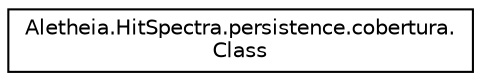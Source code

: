 digraph "Graphical Class Hierarchy"
{
  edge [fontname="Helvetica",fontsize="10",labelfontname="Helvetica",labelfontsize="10"];
  node [fontname="Helvetica",fontsize="10",shape=record];
  rankdir="LR";
  Node0 [label="Aletheia.HitSpectra.persistence.cobertura.\lClass",height=0.2,width=0.4,color="black", fillcolor="white", style="filled",URL="$class_aletheia_1_1_hit_spectra_1_1persistence_1_1cobertura_1_1_class.html"];
}
